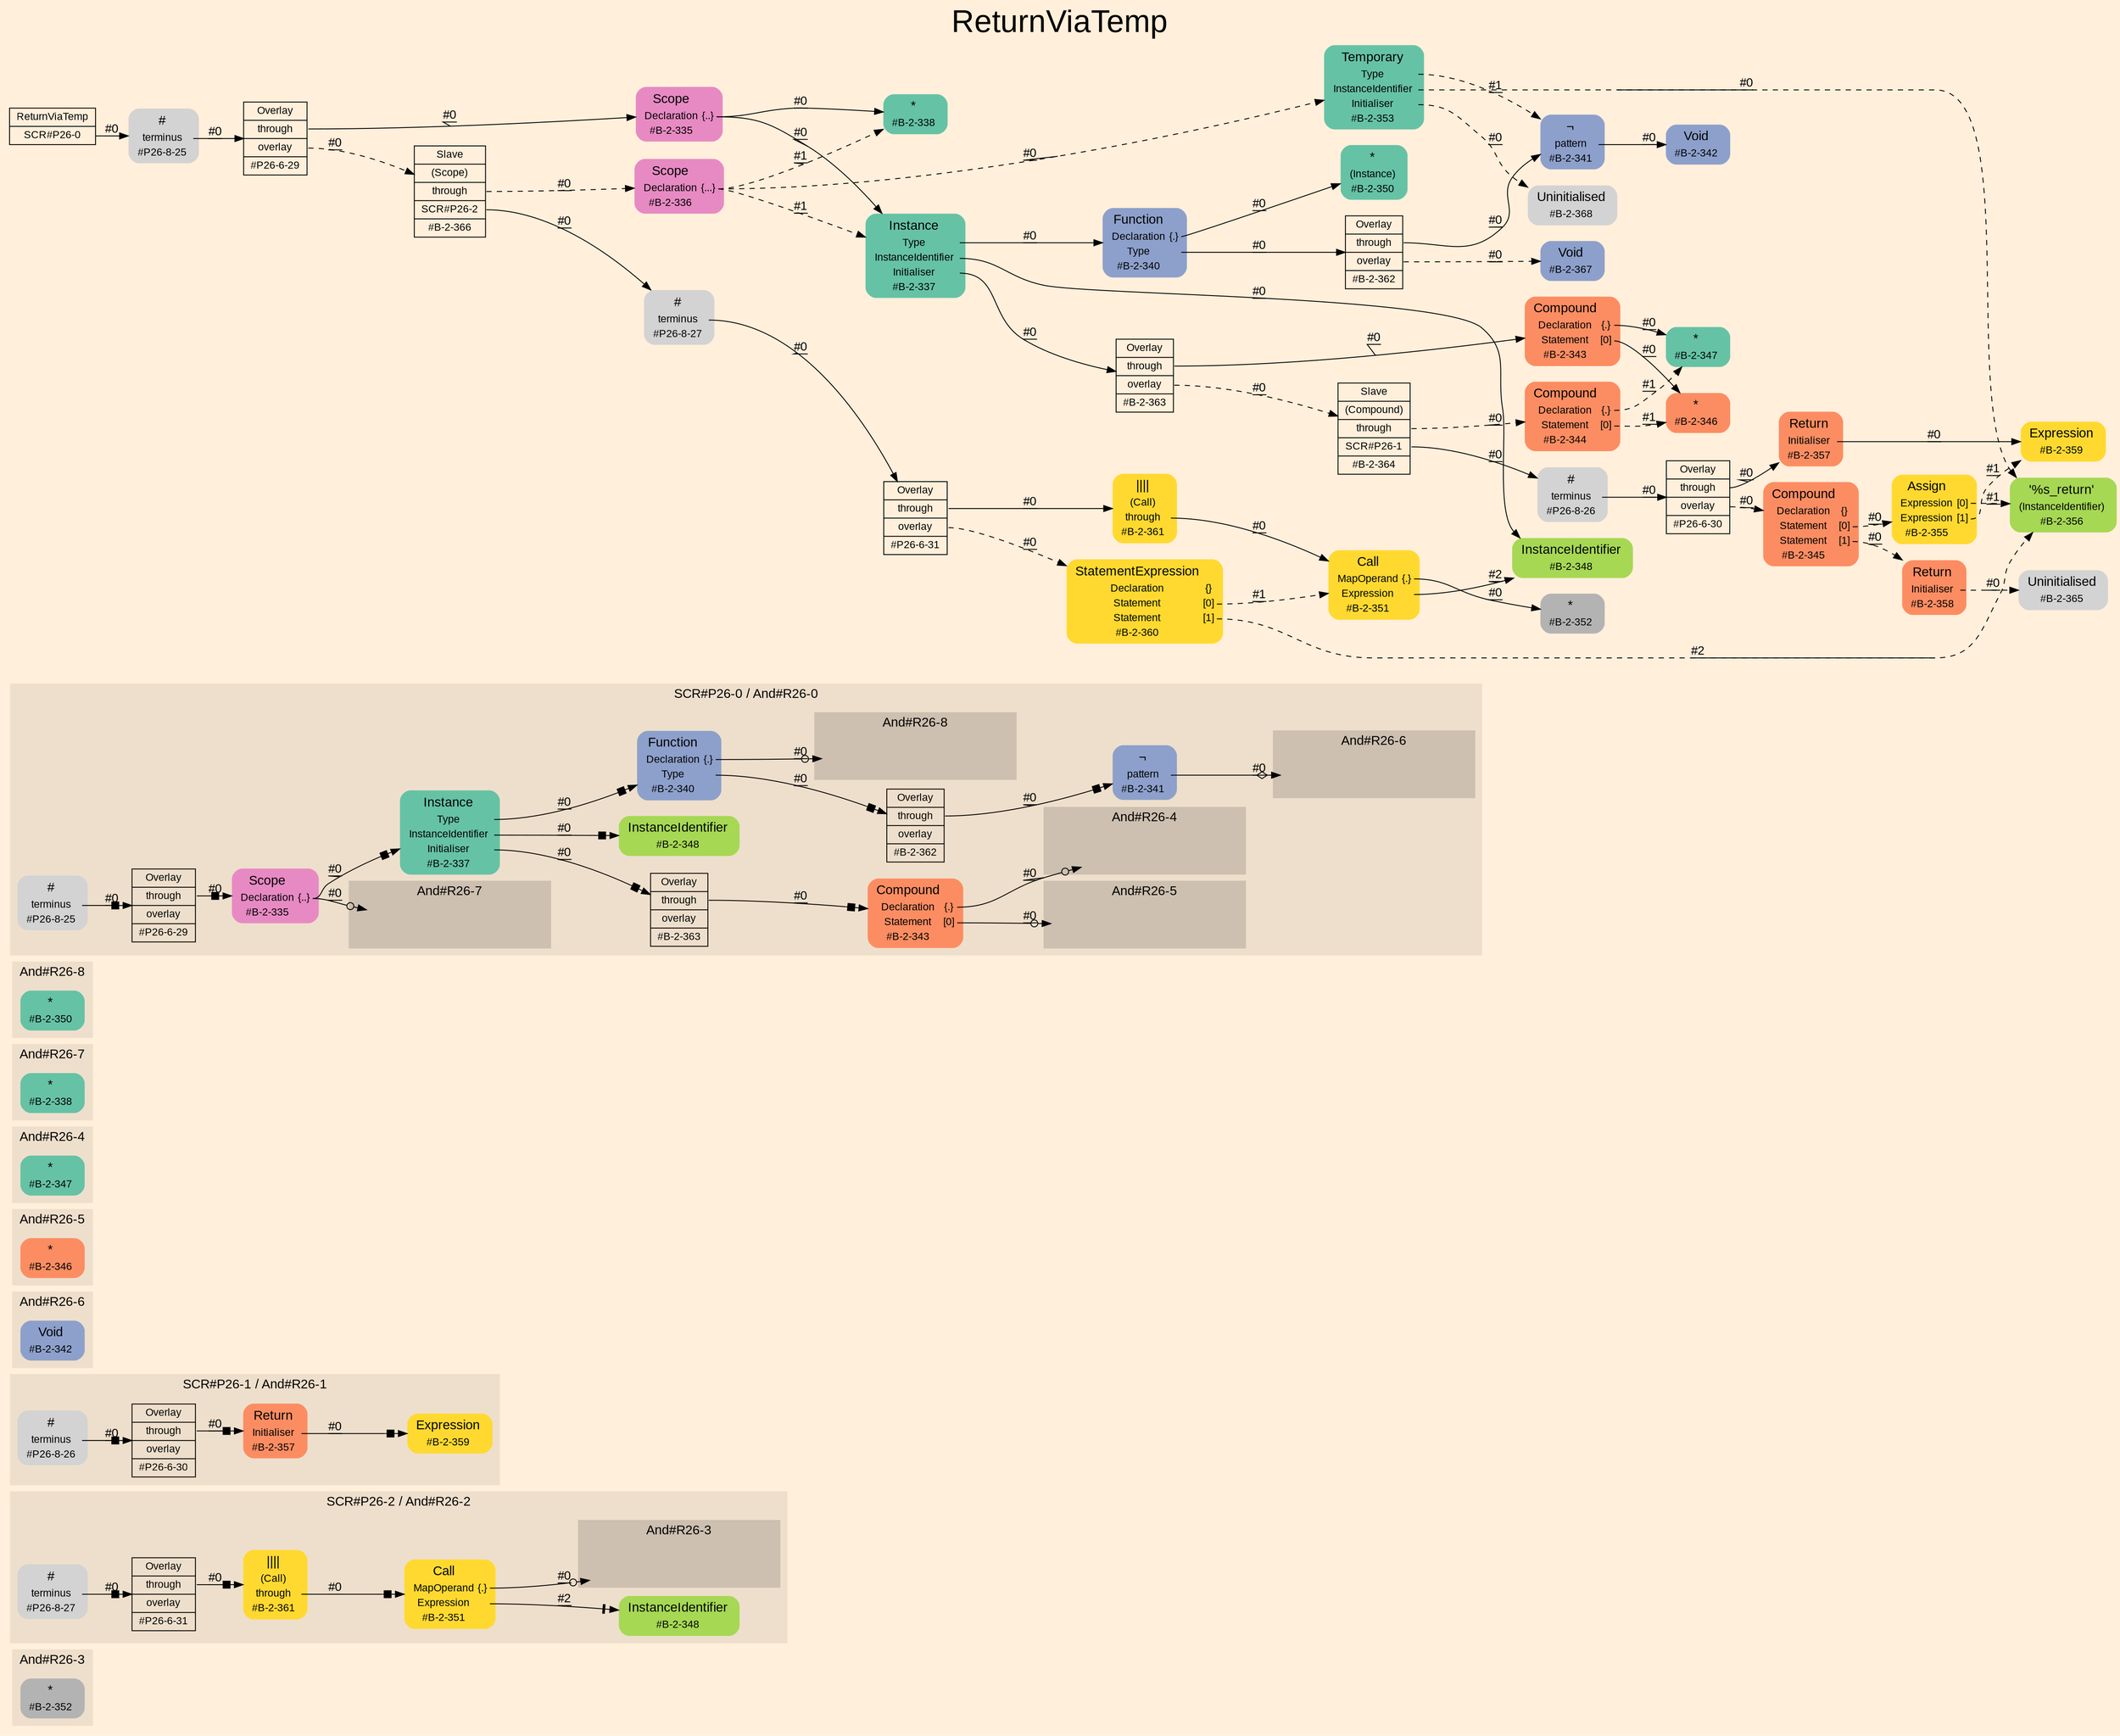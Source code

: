digraph "ReturnViaTemp" {
label = "ReturnViaTemp"
labelloc = t
fontsize = "36"
graph [
    rankdir = "LR"
    ranksep = 0.3
    bgcolor = antiquewhite1
    color = black
    fontcolor = black
    fontname = "Arial"
];
node [
    fontname = "Arial"
];
edge [
    fontname = "Arial"
];

// -------------------- figure And#R26-3 --------------------
// -------- region And#R26-3 ----------
subgraph "clusterAnd#R26-3" {
    label = "And#R26-3"
    style = "filled"
    color = antiquewhite2
    fontsize = "15"
    // -------- block And#R26-3/#B-2-352 ----------
    "And#R26-3/#B-2-352" [
        shape = "plaintext"
        fillcolor = "/set28/8"
        label = <<TABLE BORDER="0" CELLBORDER="0" CELLSPACING="0">
         <TR><TD><FONT POINT-SIZE="15.0">*</FONT></TD><TD></TD></TR>
         <TR><TD>#B-2-352</TD><TD PORT="port0"></TD></TR>
        </TABLE>>
        style = "rounded,filled"
        fontsize = "12"
    ];
    
}


// -------------------- figure And#R26-2 --------------------
// -------- block And#R26-2/#B-2-348 ----------
"And#R26-2/#B-2-348" [
    shape = "plaintext"
    fillcolor = "/set28/5"
    label = <<TABLE BORDER="0" CELLBORDER="0" CELLSPACING="0">
     <TR><TD><FONT POINT-SIZE="15.0">InstanceIdentifier</FONT></TD><TD></TD></TR>
     <TR><TD>#B-2-348</TD><TD PORT="port0"></TD></TR>
    </TABLE>>
    style = "rounded,filled"
    fontsize = "12"
];

// -------- region And#R26-2 ----------
subgraph "clusterAnd#R26-2" {
    label = "SCR#P26-2 / And#R26-2"
    style = "filled"
    color = antiquewhite2
    fontsize = "15"
    // -------- block And#R26-2/#B-2-351 ----------
    "And#R26-2/#B-2-351" [
        shape = "plaintext"
        fillcolor = "/set28/6"
        label = <<TABLE BORDER="0" CELLBORDER="0" CELLSPACING="0">
         <TR><TD><FONT POINT-SIZE="15.0">Call</FONT></TD><TD></TD></TR>
         <TR><TD>MapOperand</TD><TD PORT="port0">{.}</TD></TR>
         <TR><TD>Expression</TD><TD PORT="port1"></TD></TR>
         <TR><TD>#B-2-351</TD><TD PORT="port2"></TD></TR>
        </TABLE>>
        style = "rounded,filled"
        fontsize = "12"
    ];
    
    "And#R26-2/#B-2-351":port0 -> "And#R26-2/And#R26-3/#B-2-352" [
        arrowhead="normalnoneodot"
        label = "#0"
        decorate = true
        color = black
        fontcolor = black
    ];
    
    "And#R26-2/#B-2-351":port1 -> "And#R26-2/#B-2-348" [
        arrowhead="normalnonetee"
        label = "#2"
        decorate = true
        color = black
        fontcolor = black
    ];
    
    // -------- block And#R26-2/#B-2-361 ----------
    "And#R26-2/#B-2-361" [
        shape = "plaintext"
        fillcolor = "/set28/6"
        label = <<TABLE BORDER="0" CELLBORDER="0" CELLSPACING="0">
         <TR><TD><FONT POINT-SIZE="15.0">||||</FONT></TD><TD></TD></TR>
         <TR><TD>(Call)</TD><TD PORT="port0"></TD></TR>
         <TR><TD>through</TD><TD PORT="port1"></TD></TR>
         <TR><TD>#B-2-361</TD><TD PORT="port2"></TD></TR>
        </TABLE>>
        style = "rounded,filled"
        fontsize = "12"
    ];
    
    "And#R26-2/#B-2-361":port1 -> "And#R26-2/#B-2-351" [
        arrowhead="normalnonebox"
        label = "#0"
        decorate = true
        color = black
        fontcolor = black
    ];
    
    // -------- block And#R26-2/#P26-6-31 ----------
    "And#R26-2/#P26-6-31" [
        shape = "record"
        fillcolor = antiquewhite2
        label = "<fixed> Overlay | <port0> through | <port1> overlay | <port2> #P26-6-31"
        style = "filled"
        fontsize = "12"
        color = black
        fontcolor = black
    ];
    
    "And#R26-2/#P26-6-31":port0 -> "And#R26-2/#B-2-361" [
        arrowhead="normalnonebox"
        label = "#0"
        decorate = true
        color = black
        fontcolor = black
    ];
    
    // -------- block And#R26-2/#P26-8-27 ----------
    "And#R26-2/#P26-8-27" [
        shape = "plaintext"
        label = <<TABLE BORDER="0" CELLBORDER="0" CELLSPACING="0">
         <TR><TD><FONT POINT-SIZE="15.0">#</FONT></TD><TD></TD></TR>
         <TR><TD>terminus</TD><TD PORT="port0"></TD></TR>
         <TR><TD>#P26-8-27</TD><TD PORT="port1"></TD></TR>
        </TABLE>>
        style = "rounded,filled"
        fontsize = "12"
    ];
    
    "And#R26-2/#P26-8-27":port0 -> "And#R26-2/#P26-6-31" [
        arrowhead="normalnonebox"
        label = "#0"
        decorate = true
        color = black
        fontcolor = black
    ];
    
    // -------- region And#R26-2/And#R26-3 ----------
    subgraph "clusterAnd#R26-2/And#R26-3" {
        label = "And#R26-3"
        style = "filled"
        color = antiquewhite3
        fontsize = "15"
        // -------- block And#R26-2/And#R26-3/#B-2-352 ----------
        "And#R26-2/And#R26-3/#B-2-352" [
            shape = "none"
            style = "invisible"
        ];
        
    }
    
}


// -------------------- figure And#R26-1 --------------------
// -------- region And#R26-1 ----------
subgraph "clusterAnd#R26-1" {
    label = "SCR#P26-1 / And#R26-1"
    style = "filled"
    color = antiquewhite2
    fontsize = "15"
    // -------- block And#R26-1/#B-2-357 ----------
    "And#R26-1/#B-2-357" [
        shape = "plaintext"
        fillcolor = "/set28/2"
        label = <<TABLE BORDER="0" CELLBORDER="0" CELLSPACING="0">
         <TR><TD><FONT POINT-SIZE="15.0">Return</FONT></TD><TD></TD></TR>
         <TR><TD>Initialiser</TD><TD PORT="port0"></TD></TR>
         <TR><TD>#B-2-357</TD><TD PORT="port1"></TD></TR>
        </TABLE>>
        style = "rounded,filled"
        fontsize = "12"
    ];
    
    "And#R26-1/#B-2-357":port0 -> "And#R26-1/#B-2-359" [
        arrowhead="normalnonebox"
        label = "#0"
        decorate = true
        color = black
        fontcolor = black
    ];
    
    // -------- block And#R26-1/#B-2-359 ----------
    "And#R26-1/#B-2-359" [
        shape = "plaintext"
        fillcolor = "/set28/6"
        label = <<TABLE BORDER="0" CELLBORDER="0" CELLSPACING="0">
         <TR><TD><FONT POINT-SIZE="15.0">Expression</FONT></TD><TD></TD></TR>
         <TR><TD>#B-2-359</TD><TD PORT="port0"></TD></TR>
        </TABLE>>
        style = "rounded,filled"
        fontsize = "12"
    ];
    
    // -------- block And#R26-1/#P26-6-30 ----------
    "And#R26-1/#P26-6-30" [
        shape = "record"
        fillcolor = antiquewhite2
        label = "<fixed> Overlay | <port0> through | <port1> overlay | <port2> #P26-6-30"
        style = "filled"
        fontsize = "12"
        color = black
        fontcolor = black
    ];
    
    "And#R26-1/#P26-6-30":port0 -> "And#R26-1/#B-2-357" [
        arrowhead="normalnonebox"
        label = "#0"
        decorate = true
        color = black
        fontcolor = black
    ];
    
    // -------- block And#R26-1/#P26-8-26 ----------
    "And#R26-1/#P26-8-26" [
        shape = "plaintext"
        label = <<TABLE BORDER="0" CELLBORDER="0" CELLSPACING="0">
         <TR><TD><FONT POINT-SIZE="15.0">#</FONT></TD><TD></TD></TR>
         <TR><TD>terminus</TD><TD PORT="port0"></TD></TR>
         <TR><TD>#P26-8-26</TD><TD PORT="port1"></TD></TR>
        </TABLE>>
        style = "rounded,filled"
        fontsize = "12"
    ];
    
    "And#R26-1/#P26-8-26":port0 -> "And#R26-1/#P26-6-30" [
        arrowhead="normalnonebox"
        label = "#0"
        decorate = true
        color = black
        fontcolor = black
    ];
    
}


// -------------------- figure And#R26-6 --------------------
// -------- region And#R26-6 ----------
subgraph "clusterAnd#R26-6" {
    label = "And#R26-6"
    style = "filled"
    color = antiquewhite2
    fontsize = "15"
    // -------- block And#R26-6/#B-2-342 ----------
    "And#R26-6/#B-2-342" [
        shape = "plaintext"
        fillcolor = "/set28/3"
        label = <<TABLE BORDER="0" CELLBORDER="0" CELLSPACING="0">
         <TR><TD><FONT POINT-SIZE="15.0">Void</FONT></TD><TD></TD></TR>
         <TR><TD>#B-2-342</TD><TD PORT="port0"></TD></TR>
        </TABLE>>
        style = "rounded,filled"
        fontsize = "12"
    ];
    
}


// -------------------- figure And#R26-5 --------------------
// -------- region And#R26-5 ----------
subgraph "clusterAnd#R26-5" {
    label = "And#R26-5"
    style = "filled"
    color = antiquewhite2
    fontsize = "15"
    // -------- block And#R26-5/#B-2-346 ----------
    "And#R26-5/#B-2-346" [
        shape = "plaintext"
        fillcolor = "/set28/2"
        label = <<TABLE BORDER="0" CELLBORDER="0" CELLSPACING="0">
         <TR><TD><FONT POINT-SIZE="15.0">*</FONT></TD><TD></TD></TR>
         <TR><TD>#B-2-346</TD><TD PORT="port0"></TD></TR>
        </TABLE>>
        style = "rounded,filled"
        fontsize = "12"
    ];
    
}


// -------------------- figure And#R26-4 --------------------
// -------- region And#R26-4 ----------
subgraph "clusterAnd#R26-4" {
    label = "And#R26-4"
    style = "filled"
    color = antiquewhite2
    fontsize = "15"
    // -------- block And#R26-4/#B-2-347 ----------
    "And#R26-4/#B-2-347" [
        shape = "plaintext"
        fillcolor = "/set28/1"
        label = <<TABLE BORDER="0" CELLBORDER="0" CELLSPACING="0">
         <TR><TD><FONT POINT-SIZE="15.0">*</FONT></TD><TD></TD></TR>
         <TR><TD>#B-2-347</TD><TD PORT="port0"></TD></TR>
        </TABLE>>
        style = "rounded,filled"
        fontsize = "12"
    ];
    
}


// -------------------- figure And#R26-7 --------------------
// -------- region And#R26-7 ----------
subgraph "clusterAnd#R26-7" {
    label = "And#R26-7"
    style = "filled"
    color = antiquewhite2
    fontsize = "15"
    // -------- block And#R26-7/#B-2-338 ----------
    "And#R26-7/#B-2-338" [
        shape = "plaintext"
        fillcolor = "/set28/1"
        label = <<TABLE BORDER="0" CELLBORDER="0" CELLSPACING="0">
         <TR><TD><FONT POINT-SIZE="15.0">*</FONT></TD><TD></TD></TR>
         <TR><TD>#B-2-338</TD><TD PORT="port0"></TD></TR>
        </TABLE>>
        style = "rounded,filled"
        fontsize = "12"
    ];
    
}


// -------------------- figure And#R26-8 --------------------
// -------- region And#R26-8 ----------
subgraph "clusterAnd#R26-8" {
    label = "And#R26-8"
    style = "filled"
    color = antiquewhite2
    fontsize = "15"
    // -------- block And#R26-8/#B-2-350 ----------
    "And#R26-8/#B-2-350" [
        shape = "plaintext"
        fillcolor = "/set28/1"
        label = <<TABLE BORDER="0" CELLBORDER="0" CELLSPACING="0">
         <TR><TD><FONT POINT-SIZE="15.0">*</FONT></TD><TD></TD></TR>
         <TR><TD>#B-2-350</TD><TD PORT="port0"></TD></TR>
        </TABLE>>
        style = "rounded,filled"
        fontsize = "12"
    ];
    
}


// -------------------- figure And#R26-0 --------------------
// -------- region And#R26-0 ----------
subgraph "clusterAnd#R26-0" {
    label = "SCR#P26-0 / And#R26-0"
    style = "filled"
    color = antiquewhite2
    fontsize = "15"
    // -------- block And#R26-0/#B-2-335 ----------
    "And#R26-0/#B-2-335" [
        shape = "plaintext"
        fillcolor = "/set28/4"
        label = <<TABLE BORDER="0" CELLBORDER="0" CELLSPACING="0">
         <TR><TD><FONT POINT-SIZE="15.0">Scope</FONT></TD><TD></TD></TR>
         <TR><TD>Declaration</TD><TD PORT="port0">{..}</TD></TR>
         <TR><TD>#B-2-335</TD><TD PORT="port1"></TD></TR>
        </TABLE>>
        style = "rounded,filled"
        fontsize = "12"
    ];
    
    "And#R26-0/#B-2-335":port0 -> "And#R26-0/And#R26-7/#B-2-338" [
        arrowhead="normalnoneodot"
        label = "#0"
        decorate = true
        color = black
        fontcolor = black
    ];
    
    "And#R26-0/#B-2-335":port0 -> "And#R26-0/#B-2-337" [
        arrowhead="normalnonebox"
        label = "#0"
        decorate = true
        color = black
        fontcolor = black
    ];
    
    // -------- block And#R26-0/#B-2-337 ----------
    "And#R26-0/#B-2-337" [
        shape = "plaintext"
        fillcolor = "/set28/1"
        label = <<TABLE BORDER="0" CELLBORDER="0" CELLSPACING="0">
         <TR><TD><FONT POINT-SIZE="15.0">Instance</FONT></TD><TD></TD></TR>
         <TR><TD>Type</TD><TD PORT="port0"></TD></TR>
         <TR><TD>InstanceIdentifier</TD><TD PORT="port1"></TD></TR>
         <TR><TD>Initialiser</TD><TD PORT="port2"></TD></TR>
         <TR><TD>#B-2-337</TD><TD PORT="port3"></TD></TR>
        </TABLE>>
        style = "rounded,filled"
        fontsize = "12"
    ];
    
    "And#R26-0/#B-2-337":port0 -> "And#R26-0/#B-2-340" [
        arrowhead="normalnonebox"
        label = "#0"
        decorate = true
        color = black
        fontcolor = black
    ];
    
    "And#R26-0/#B-2-337":port1 -> "And#R26-0/#B-2-348" [
        arrowhead="normalnonebox"
        label = "#0"
        decorate = true
        color = black
        fontcolor = black
    ];
    
    "And#R26-0/#B-2-337":port2 -> "And#R26-0/#B-2-363" [
        arrowhead="normalnonebox"
        label = "#0"
        decorate = true
        color = black
        fontcolor = black
    ];
    
    // -------- block And#R26-0/#B-2-340 ----------
    "And#R26-0/#B-2-340" [
        shape = "plaintext"
        fillcolor = "/set28/3"
        label = <<TABLE BORDER="0" CELLBORDER="0" CELLSPACING="0">
         <TR><TD><FONT POINT-SIZE="15.0">Function</FONT></TD><TD></TD></TR>
         <TR><TD>Declaration</TD><TD PORT="port0">{.}</TD></TR>
         <TR><TD>Type</TD><TD PORT="port1"></TD></TR>
         <TR><TD>#B-2-340</TD><TD PORT="port2"></TD></TR>
        </TABLE>>
        style = "rounded,filled"
        fontsize = "12"
    ];
    
    "And#R26-0/#B-2-340":port0 -> "And#R26-0/And#R26-8/#B-2-350" [
        arrowhead="normalnoneodot"
        label = "#0"
        decorate = true
        color = black
        fontcolor = black
    ];
    
    "And#R26-0/#B-2-340":port1 -> "And#R26-0/#B-2-362" [
        arrowhead="normalnonebox"
        label = "#0"
        decorate = true
        color = black
        fontcolor = black
    ];
    
    // -------- block And#R26-0/#B-2-341 ----------
    "And#R26-0/#B-2-341" [
        shape = "plaintext"
        fillcolor = "/set28/3"
        label = <<TABLE BORDER="0" CELLBORDER="0" CELLSPACING="0">
         <TR><TD><FONT POINT-SIZE="15.0">¬</FONT></TD><TD></TD></TR>
         <TR><TD>pattern</TD><TD PORT="port0"></TD></TR>
         <TR><TD>#B-2-341</TD><TD PORT="port1"></TD></TR>
        </TABLE>>
        style = "rounded,filled"
        fontsize = "12"
    ];
    
    "And#R26-0/#B-2-341":port0 -> "And#R26-0/And#R26-6/#B-2-342" [
        arrowhead="normalnoneodiamond"
        label = "#0"
        decorate = true
        color = black
        fontcolor = black
    ];
    
    // -------- block And#R26-0/#B-2-343 ----------
    "And#R26-0/#B-2-343" [
        shape = "plaintext"
        fillcolor = "/set28/2"
        label = <<TABLE BORDER="0" CELLBORDER="0" CELLSPACING="0">
         <TR><TD><FONT POINT-SIZE="15.0">Compound</FONT></TD><TD></TD></TR>
         <TR><TD>Declaration</TD><TD PORT="port0">{.}</TD></TR>
         <TR><TD>Statement</TD><TD PORT="port1">[0]</TD></TR>
         <TR><TD>#B-2-343</TD><TD PORT="port2"></TD></TR>
        </TABLE>>
        style = "rounded,filled"
        fontsize = "12"
    ];
    
    "And#R26-0/#B-2-343":port0 -> "And#R26-0/And#R26-4/#B-2-347" [
        arrowhead="normalnoneodot"
        label = "#0"
        decorate = true
        color = black
        fontcolor = black
    ];
    
    "And#R26-0/#B-2-343":port1 -> "And#R26-0/And#R26-5/#B-2-346" [
        arrowhead="normalnoneodot"
        label = "#0"
        decorate = true
        color = black
        fontcolor = black
    ];
    
    // -------- block And#R26-0/#B-2-348 ----------
    "And#R26-0/#B-2-348" [
        shape = "plaintext"
        fillcolor = "/set28/5"
        label = <<TABLE BORDER="0" CELLBORDER="0" CELLSPACING="0">
         <TR><TD><FONT POINT-SIZE="15.0">InstanceIdentifier</FONT></TD><TD></TD></TR>
         <TR><TD>#B-2-348</TD><TD PORT="port0"></TD></TR>
        </TABLE>>
        style = "rounded,filled"
        fontsize = "12"
    ];
    
    // -------- block And#R26-0/#B-2-362 ----------
    "And#R26-0/#B-2-362" [
        shape = "record"
        fillcolor = antiquewhite2
        label = "<fixed> Overlay | <port0> through | <port1> overlay | <port2> #B-2-362"
        style = "filled"
        fontsize = "12"
        color = black
        fontcolor = black
    ];
    
    "And#R26-0/#B-2-362":port0 -> "And#R26-0/#B-2-341" [
        arrowhead="normalnonebox"
        label = "#0"
        decorate = true
        color = black
        fontcolor = black
    ];
    
    // -------- block And#R26-0/#B-2-363 ----------
    "And#R26-0/#B-2-363" [
        shape = "record"
        fillcolor = antiquewhite2
        label = "<fixed> Overlay | <port0> through | <port1> overlay | <port2> #B-2-363"
        style = "filled"
        fontsize = "12"
        color = black
        fontcolor = black
    ];
    
    "And#R26-0/#B-2-363":port0 -> "And#R26-0/#B-2-343" [
        arrowhead="normalnonebox"
        label = "#0"
        decorate = true
        color = black
        fontcolor = black
    ];
    
    // -------- block And#R26-0/#P26-6-29 ----------
    "And#R26-0/#P26-6-29" [
        shape = "record"
        fillcolor = antiquewhite2
        label = "<fixed> Overlay | <port0> through | <port1> overlay | <port2> #P26-6-29"
        style = "filled"
        fontsize = "12"
        color = black
        fontcolor = black
    ];
    
    "And#R26-0/#P26-6-29":port0 -> "And#R26-0/#B-2-335" [
        arrowhead="normalnonebox"
        label = "#0"
        decorate = true
        color = black
        fontcolor = black
    ];
    
    // -------- block And#R26-0/#P26-8-25 ----------
    "And#R26-0/#P26-8-25" [
        shape = "plaintext"
        label = <<TABLE BORDER="0" CELLBORDER="0" CELLSPACING="0">
         <TR><TD><FONT POINT-SIZE="15.0">#</FONT></TD><TD></TD></TR>
         <TR><TD>terminus</TD><TD PORT="port0"></TD></TR>
         <TR><TD>#P26-8-25</TD><TD PORT="port1"></TD></TR>
        </TABLE>>
        style = "rounded,filled"
        fontsize = "12"
    ];
    
    "And#R26-0/#P26-8-25":port0 -> "And#R26-0/#P26-6-29" [
        arrowhead="normalnonebox"
        label = "#0"
        decorate = true
        color = black
        fontcolor = black
    ];
    
    // -------- region And#R26-0/And#R26-4 ----------
    subgraph "clusterAnd#R26-0/And#R26-4" {
        label = "And#R26-4"
        style = "filled"
        color = antiquewhite3
        fontsize = "15"
        // -------- block And#R26-0/And#R26-4/#B-2-347 ----------
        "And#R26-0/And#R26-4/#B-2-347" [
            shape = "none"
            style = "invisible"
        ];
        
    }
    
    // -------- region And#R26-0/And#R26-5 ----------
    subgraph "clusterAnd#R26-0/And#R26-5" {
        label = "And#R26-5"
        style = "filled"
        color = antiquewhite3
        fontsize = "15"
        // -------- block And#R26-0/And#R26-5/#B-2-346 ----------
        "And#R26-0/And#R26-5/#B-2-346" [
            shape = "none"
            style = "invisible"
        ];
        
    }
    
    // -------- region And#R26-0/And#R26-6 ----------
    subgraph "clusterAnd#R26-0/And#R26-6" {
        label = "And#R26-6"
        style = "filled"
        color = antiquewhite3
        fontsize = "15"
        // -------- block And#R26-0/And#R26-6/#B-2-342 ----------
        "And#R26-0/And#R26-6/#B-2-342" [
            shape = "none"
            style = "invisible"
        ];
        
    }
    
    // -------- region And#R26-0/And#R26-7 ----------
    subgraph "clusterAnd#R26-0/And#R26-7" {
        label = "And#R26-7"
        style = "filled"
        color = antiquewhite3
        fontsize = "15"
        // -------- block And#R26-0/And#R26-7/#B-2-338 ----------
        "And#R26-0/And#R26-7/#B-2-338" [
            shape = "none"
            style = "invisible"
        ];
        
    }
    
    // -------- region And#R26-0/And#R26-8 ----------
    subgraph "clusterAnd#R26-0/And#R26-8" {
        label = "And#R26-8"
        style = "filled"
        color = antiquewhite3
        fontsize = "15"
        // -------- block And#R26-0/And#R26-8/#B-2-350 ----------
        "And#R26-0/And#R26-8/#B-2-350" [
            shape = "none"
            style = "invisible"
        ];
        
    }
    
}


// -------------------- transformation figure --------------------
// -------- block CR#P26-0 ----------
"CR#P26-0" [
    shape = "record"
    fillcolor = antiquewhite1
    label = "<fixed> ReturnViaTemp | <port0> SCR#P26-0"
    style = "filled"
    fontsize = "12"
    color = black
    fontcolor = black
];

"CR#P26-0":port0 -> "#P26-8-25" [
    label = "#0"
    decorate = true
    color = black
    fontcolor = black
];

// -------- block #P26-8-25 ----------
"#P26-8-25" [
    shape = "plaintext"
    label = <<TABLE BORDER="0" CELLBORDER="0" CELLSPACING="0">
     <TR><TD><FONT POINT-SIZE="15.0">#</FONT></TD><TD></TD></TR>
     <TR><TD>terminus</TD><TD PORT="port0"></TD></TR>
     <TR><TD>#P26-8-25</TD><TD PORT="port1"></TD></TR>
    </TABLE>>
    style = "rounded,filled"
    fontsize = "12"
];

"#P26-8-25":port0 -> "#P26-6-29" [
    label = "#0"
    decorate = true
    color = black
    fontcolor = black
];

// -------- block #P26-6-29 ----------
"#P26-6-29" [
    shape = "record"
    fillcolor = antiquewhite1
    label = "<fixed> Overlay | <port0> through | <port1> overlay | <port2> #P26-6-29"
    style = "filled"
    fontsize = "12"
    color = black
    fontcolor = black
];

"#P26-6-29":port0 -> "#B-2-335" [
    label = "#0"
    decorate = true
    color = black
    fontcolor = black
];

"#P26-6-29":port1 -> "#B-2-366" [
    style="dashed"
    label = "#0"
    decorate = true
    color = black
    fontcolor = black
];

// -------- block #B-2-335 ----------
"#B-2-335" [
    shape = "plaintext"
    fillcolor = "/set28/4"
    label = <<TABLE BORDER="0" CELLBORDER="0" CELLSPACING="0">
     <TR><TD><FONT POINT-SIZE="15.0">Scope</FONT></TD><TD></TD></TR>
     <TR><TD>Declaration</TD><TD PORT="port0">{..}</TD></TR>
     <TR><TD>#B-2-335</TD><TD PORT="port1"></TD></TR>
    </TABLE>>
    style = "rounded,filled"
    fontsize = "12"
];

"#B-2-335":port0 -> "#B-2-338" [
    label = "#0"
    decorate = true
    color = black
    fontcolor = black
];

"#B-2-335":port0 -> "#B-2-337" [
    label = "#0"
    decorate = true
    color = black
    fontcolor = black
];

// -------- block #B-2-338 ----------
"#B-2-338" [
    shape = "plaintext"
    fillcolor = "/set28/1"
    label = <<TABLE BORDER="0" CELLBORDER="0" CELLSPACING="0">
     <TR><TD><FONT POINT-SIZE="15.0">*</FONT></TD><TD></TD></TR>
     <TR><TD>#B-2-338</TD><TD PORT="port0"></TD></TR>
    </TABLE>>
    style = "rounded,filled"
    fontsize = "12"
];

// -------- block #B-2-337 ----------
"#B-2-337" [
    shape = "plaintext"
    fillcolor = "/set28/1"
    label = <<TABLE BORDER="0" CELLBORDER="0" CELLSPACING="0">
     <TR><TD><FONT POINT-SIZE="15.0">Instance</FONT></TD><TD></TD></TR>
     <TR><TD>Type</TD><TD PORT="port0"></TD></TR>
     <TR><TD>InstanceIdentifier</TD><TD PORT="port1"></TD></TR>
     <TR><TD>Initialiser</TD><TD PORT="port2"></TD></TR>
     <TR><TD>#B-2-337</TD><TD PORT="port3"></TD></TR>
    </TABLE>>
    style = "rounded,filled"
    fontsize = "12"
];

"#B-2-337":port0 -> "#B-2-340" [
    label = "#0"
    decorate = true
    color = black
    fontcolor = black
];

"#B-2-337":port1 -> "#B-2-348" [
    label = "#0"
    decorate = true
    color = black
    fontcolor = black
];

"#B-2-337":port2 -> "#B-2-363" [
    label = "#0"
    decorate = true
    color = black
    fontcolor = black
];

// -------- block #B-2-340 ----------
"#B-2-340" [
    shape = "plaintext"
    fillcolor = "/set28/3"
    label = <<TABLE BORDER="0" CELLBORDER="0" CELLSPACING="0">
     <TR><TD><FONT POINT-SIZE="15.0">Function</FONT></TD><TD></TD></TR>
     <TR><TD>Declaration</TD><TD PORT="port0">{.}</TD></TR>
     <TR><TD>Type</TD><TD PORT="port1"></TD></TR>
     <TR><TD>#B-2-340</TD><TD PORT="port2"></TD></TR>
    </TABLE>>
    style = "rounded,filled"
    fontsize = "12"
];

"#B-2-340":port0 -> "#B-2-350" [
    label = "#0"
    decorate = true
    color = black
    fontcolor = black
];

"#B-2-340":port1 -> "#B-2-362" [
    label = "#0"
    decorate = true
    color = black
    fontcolor = black
];

// -------- block #B-2-350 ----------
"#B-2-350" [
    shape = "plaintext"
    fillcolor = "/set28/1"
    label = <<TABLE BORDER="0" CELLBORDER="0" CELLSPACING="0">
     <TR><TD><FONT POINT-SIZE="15.0">*</FONT></TD><TD></TD></TR>
     <TR><TD>(Instance)</TD><TD PORT="port0"></TD></TR>
     <TR><TD>#B-2-350</TD><TD PORT="port1"></TD></TR>
    </TABLE>>
    style = "rounded,filled"
    fontsize = "12"
];

// -------- block #B-2-362 ----------
"#B-2-362" [
    shape = "record"
    fillcolor = antiquewhite1
    label = "<fixed> Overlay | <port0> through | <port1> overlay | <port2> #B-2-362"
    style = "filled"
    fontsize = "12"
    color = black
    fontcolor = black
];

"#B-2-362":port0 -> "#B-2-341" [
    label = "#0"
    decorate = true
    color = black
    fontcolor = black
];

"#B-2-362":port1 -> "#B-2-367" [
    style="dashed"
    label = "#0"
    decorate = true
    color = black
    fontcolor = black
];

// -------- block #B-2-341 ----------
"#B-2-341" [
    shape = "plaintext"
    fillcolor = "/set28/3"
    label = <<TABLE BORDER="0" CELLBORDER="0" CELLSPACING="0">
     <TR><TD><FONT POINT-SIZE="15.0">¬</FONT></TD><TD></TD></TR>
     <TR><TD>pattern</TD><TD PORT="port0"></TD></TR>
     <TR><TD>#B-2-341</TD><TD PORT="port1"></TD></TR>
    </TABLE>>
    style = "rounded,filled"
    fontsize = "12"
];

"#B-2-341":port0 -> "#B-2-342" [
    label = "#0"
    decorate = true
    color = black
    fontcolor = black
];

// -------- block #B-2-342 ----------
"#B-2-342" [
    shape = "plaintext"
    fillcolor = "/set28/3"
    label = <<TABLE BORDER="0" CELLBORDER="0" CELLSPACING="0">
     <TR><TD><FONT POINT-SIZE="15.0">Void</FONT></TD><TD></TD></TR>
     <TR><TD>#B-2-342</TD><TD PORT="port0"></TD></TR>
    </TABLE>>
    style = "rounded,filled"
    fontsize = "12"
];

// -------- block #B-2-367 ----------
"#B-2-367" [
    shape = "plaintext"
    fillcolor = "/set28/3"
    label = <<TABLE BORDER="0" CELLBORDER="0" CELLSPACING="0">
     <TR><TD><FONT POINT-SIZE="15.0">Void</FONT></TD><TD></TD></TR>
     <TR><TD>#B-2-367</TD><TD PORT="port0"></TD></TR>
    </TABLE>>
    style = "rounded,filled"
    fontsize = "12"
];

// -------- block #B-2-348 ----------
"#B-2-348" [
    shape = "plaintext"
    fillcolor = "/set28/5"
    label = <<TABLE BORDER="0" CELLBORDER="0" CELLSPACING="0">
     <TR><TD><FONT POINT-SIZE="15.0">InstanceIdentifier</FONT></TD><TD></TD></TR>
     <TR><TD>#B-2-348</TD><TD PORT="port0"></TD></TR>
    </TABLE>>
    style = "rounded,filled"
    fontsize = "12"
];

// -------- block #B-2-363 ----------
"#B-2-363" [
    shape = "record"
    fillcolor = antiquewhite1
    label = "<fixed> Overlay | <port0> through | <port1> overlay | <port2> #B-2-363"
    style = "filled"
    fontsize = "12"
    color = black
    fontcolor = black
];

"#B-2-363":port0 -> "#B-2-343" [
    label = "#0"
    decorate = true
    color = black
    fontcolor = black
];

"#B-2-363":port1 -> "#B-2-364" [
    style="dashed"
    label = "#0"
    decorate = true
    color = black
    fontcolor = black
];

// -------- block #B-2-343 ----------
"#B-2-343" [
    shape = "plaintext"
    fillcolor = "/set28/2"
    label = <<TABLE BORDER="0" CELLBORDER="0" CELLSPACING="0">
     <TR><TD><FONT POINT-SIZE="15.0">Compound</FONT></TD><TD></TD></TR>
     <TR><TD>Declaration</TD><TD PORT="port0">{.}</TD></TR>
     <TR><TD>Statement</TD><TD PORT="port1">[0]</TD></TR>
     <TR><TD>#B-2-343</TD><TD PORT="port2"></TD></TR>
    </TABLE>>
    style = "rounded,filled"
    fontsize = "12"
];

"#B-2-343":port0 -> "#B-2-347" [
    label = "#0"
    decorate = true
    color = black
    fontcolor = black
];

"#B-2-343":port1 -> "#B-2-346" [
    label = "#0"
    decorate = true
    color = black
    fontcolor = black
];

// -------- block #B-2-347 ----------
"#B-2-347" [
    shape = "plaintext"
    fillcolor = "/set28/1"
    label = <<TABLE BORDER="0" CELLBORDER="0" CELLSPACING="0">
     <TR><TD><FONT POINT-SIZE="15.0">*</FONT></TD><TD></TD></TR>
     <TR><TD>#B-2-347</TD><TD PORT="port0"></TD></TR>
    </TABLE>>
    style = "rounded,filled"
    fontsize = "12"
];

// -------- block #B-2-346 ----------
"#B-2-346" [
    shape = "plaintext"
    fillcolor = "/set28/2"
    label = <<TABLE BORDER="0" CELLBORDER="0" CELLSPACING="0">
     <TR><TD><FONT POINT-SIZE="15.0">*</FONT></TD><TD></TD></TR>
     <TR><TD>#B-2-346</TD><TD PORT="port0"></TD></TR>
    </TABLE>>
    style = "rounded,filled"
    fontsize = "12"
];

// -------- block #B-2-364 ----------
"#B-2-364" [
    shape = "record"
    fillcolor = antiquewhite1
    label = "<fixed> Slave | <port0> (Compound) | <port1> through | <port2> SCR#P26-1 | <port3> #B-2-364"
    style = "filled"
    fontsize = "12"
    color = black
    fontcolor = black
];

"#B-2-364":port1 -> "#B-2-344" [
    style="dashed"
    label = "#0"
    decorate = true
    color = black
    fontcolor = black
];

"#B-2-364":port2 -> "#P26-8-26" [
    label = "#0"
    decorate = true
    color = black
    fontcolor = black
];

// -------- block #B-2-344 ----------
"#B-2-344" [
    shape = "plaintext"
    fillcolor = "/set28/2"
    label = <<TABLE BORDER="0" CELLBORDER="0" CELLSPACING="0">
     <TR><TD><FONT POINT-SIZE="15.0">Compound</FONT></TD><TD></TD></TR>
     <TR><TD>Declaration</TD><TD PORT="port0">{.}</TD></TR>
     <TR><TD>Statement</TD><TD PORT="port1">[0]</TD></TR>
     <TR><TD>#B-2-344</TD><TD PORT="port2"></TD></TR>
    </TABLE>>
    style = "rounded,filled"
    fontsize = "12"
];

"#B-2-344":port0 -> "#B-2-347" [
    style="dashed"
    label = "#1"
    decorate = true
    color = black
    fontcolor = black
];

"#B-2-344":port1 -> "#B-2-346" [
    style="dashed"
    label = "#1"
    decorate = true
    color = black
    fontcolor = black
];

// -------- block #P26-8-26 ----------
"#P26-8-26" [
    shape = "plaintext"
    label = <<TABLE BORDER="0" CELLBORDER="0" CELLSPACING="0">
     <TR><TD><FONT POINT-SIZE="15.0">#</FONT></TD><TD></TD></TR>
     <TR><TD>terminus</TD><TD PORT="port0"></TD></TR>
     <TR><TD>#P26-8-26</TD><TD PORT="port1"></TD></TR>
    </TABLE>>
    style = "rounded,filled"
    fontsize = "12"
];

"#P26-8-26":port0 -> "#P26-6-30" [
    label = "#0"
    decorate = true
    color = black
    fontcolor = black
];

// -------- block #P26-6-30 ----------
"#P26-6-30" [
    shape = "record"
    fillcolor = antiquewhite1
    label = "<fixed> Overlay | <port0> through | <port1> overlay | <port2> #P26-6-30"
    style = "filled"
    fontsize = "12"
    color = black
    fontcolor = black
];

"#P26-6-30":port0 -> "#B-2-357" [
    label = "#0"
    decorate = true
    color = black
    fontcolor = black
];

"#P26-6-30":port1 -> "#B-2-345" [
    style="dashed"
    label = "#0"
    decorate = true
    color = black
    fontcolor = black
];

// -------- block #B-2-357 ----------
"#B-2-357" [
    shape = "plaintext"
    fillcolor = "/set28/2"
    label = <<TABLE BORDER="0" CELLBORDER="0" CELLSPACING="0">
     <TR><TD><FONT POINT-SIZE="15.0">Return</FONT></TD><TD></TD></TR>
     <TR><TD>Initialiser</TD><TD PORT="port0"></TD></TR>
     <TR><TD>#B-2-357</TD><TD PORT="port1"></TD></TR>
    </TABLE>>
    style = "rounded,filled"
    fontsize = "12"
];

"#B-2-357":port0 -> "#B-2-359" [
    label = "#0"
    decorate = true
    color = black
    fontcolor = black
];

// -------- block #B-2-359 ----------
"#B-2-359" [
    shape = "plaintext"
    fillcolor = "/set28/6"
    label = <<TABLE BORDER="0" CELLBORDER="0" CELLSPACING="0">
     <TR><TD><FONT POINT-SIZE="15.0">Expression</FONT></TD><TD></TD></TR>
     <TR><TD>#B-2-359</TD><TD PORT="port0"></TD></TR>
    </TABLE>>
    style = "rounded,filled"
    fontsize = "12"
];

// -------- block #B-2-345 ----------
"#B-2-345" [
    shape = "plaintext"
    fillcolor = "/set28/2"
    label = <<TABLE BORDER="0" CELLBORDER="0" CELLSPACING="0">
     <TR><TD><FONT POINT-SIZE="15.0">Compound</FONT></TD><TD></TD></TR>
     <TR><TD>Declaration</TD><TD PORT="port0">{}</TD></TR>
     <TR><TD>Statement</TD><TD PORT="port1">[0]</TD></TR>
     <TR><TD>Statement</TD><TD PORT="port2">[1]</TD></TR>
     <TR><TD>#B-2-345</TD><TD PORT="port3"></TD></TR>
    </TABLE>>
    style = "rounded,filled"
    fontsize = "12"
];

"#B-2-345":port1 -> "#B-2-355" [
    style="dashed"
    label = "#0"
    decorate = true
    color = black
    fontcolor = black
];

"#B-2-345":port2 -> "#B-2-358" [
    style="dashed"
    label = "#0"
    decorate = true
    color = black
    fontcolor = black
];

// -------- block #B-2-355 ----------
"#B-2-355" [
    shape = "plaintext"
    fillcolor = "/set28/6"
    label = <<TABLE BORDER="0" CELLBORDER="0" CELLSPACING="0">
     <TR><TD><FONT POINT-SIZE="15.0">Assign</FONT></TD><TD></TD></TR>
     <TR><TD>Expression</TD><TD PORT="port0">[0]</TD></TR>
     <TR><TD>Expression</TD><TD PORT="port1">[1]</TD></TR>
     <TR><TD>#B-2-355</TD><TD PORT="port2"></TD></TR>
    </TABLE>>
    style = "rounded,filled"
    fontsize = "12"
];

"#B-2-355":port0 -> "#B-2-356" [
    style="dashed"
    label = "#1"
    decorate = true
    color = black
    fontcolor = black
];

"#B-2-355":port1 -> "#B-2-359" [
    style="dashed"
    label = "#1"
    decorate = true
    color = black
    fontcolor = black
];

// -------- block #B-2-356 ----------
"#B-2-356" [
    shape = "plaintext"
    fillcolor = "/set28/5"
    label = <<TABLE BORDER="0" CELLBORDER="0" CELLSPACING="0">
     <TR><TD><FONT POINT-SIZE="15.0">'%s_return'</FONT></TD><TD></TD></TR>
     <TR><TD>(InstanceIdentifier)</TD><TD PORT="port0"></TD></TR>
     <TR><TD>#B-2-356</TD><TD PORT="port1"></TD></TR>
    </TABLE>>
    style = "rounded,filled"
    fontsize = "12"
];

// -------- block #B-2-358 ----------
"#B-2-358" [
    shape = "plaintext"
    fillcolor = "/set28/2"
    label = <<TABLE BORDER="0" CELLBORDER="0" CELLSPACING="0">
     <TR><TD><FONT POINT-SIZE="15.0">Return</FONT></TD><TD></TD></TR>
     <TR><TD>Initialiser</TD><TD PORT="port0"></TD></TR>
     <TR><TD>#B-2-358</TD><TD PORT="port1"></TD></TR>
    </TABLE>>
    style = "rounded,filled"
    fontsize = "12"
];

"#B-2-358":port0 -> "#B-2-365" [
    style="dashed"
    label = "#0"
    decorate = true
    color = black
    fontcolor = black
];

// -------- block #B-2-365 ----------
"#B-2-365" [
    shape = "plaintext"
    label = <<TABLE BORDER="0" CELLBORDER="0" CELLSPACING="0">
     <TR><TD><FONT POINT-SIZE="15.0">Uninitialised</FONT></TD><TD></TD></TR>
     <TR><TD>#B-2-365</TD><TD PORT="port0"></TD></TR>
    </TABLE>>
    style = "rounded,filled"
    fontsize = "12"
];

// -------- block #B-2-366 ----------
"#B-2-366" [
    shape = "record"
    fillcolor = antiquewhite1
    label = "<fixed> Slave | <port0> (Scope) | <port1> through | <port2> SCR#P26-2 | <port3> #B-2-366"
    style = "filled"
    fontsize = "12"
    color = black
    fontcolor = black
];

"#B-2-366":port1 -> "#B-2-336" [
    style="dashed"
    label = "#0"
    decorate = true
    color = black
    fontcolor = black
];

"#B-2-366":port2 -> "#P26-8-27" [
    label = "#0"
    decorate = true
    color = black
    fontcolor = black
];

// -------- block #B-2-336 ----------
"#B-2-336" [
    shape = "plaintext"
    fillcolor = "/set28/4"
    label = <<TABLE BORDER="0" CELLBORDER="0" CELLSPACING="0">
     <TR><TD><FONT POINT-SIZE="15.0">Scope</FONT></TD><TD></TD></TR>
     <TR><TD>Declaration</TD><TD PORT="port0">{...}</TD></TR>
     <TR><TD>#B-2-336</TD><TD PORT="port1"></TD></TR>
    </TABLE>>
    style = "rounded,filled"
    fontsize = "12"
];

"#B-2-336":port0 -> "#B-2-338" [
    style="dashed"
    label = "#1"
    decorate = true
    color = black
    fontcolor = black
];

"#B-2-336":port0 -> "#B-2-337" [
    style="dashed"
    label = "#1"
    decorate = true
    color = black
    fontcolor = black
];

"#B-2-336":port0 -> "#B-2-353" [
    style="dashed"
    label = "#0"
    decorate = true
    color = black
    fontcolor = black
];

// -------- block #B-2-353 ----------
"#B-2-353" [
    shape = "plaintext"
    fillcolor = "/set28/1"
    label = <<TABLE BORDER="0" CELLBORDER="0" CELLSPACING="0">
     <TR><TD><FONT POINT-SIZE="15.0">Temporary</FONT></TD><TD></TD></TR>
     <TR><TD>Type</TD><TD PORT="port0"></TD></TR>
     <TR><TD>InstanceIdentifier</TD><TD PORT="port1"></TD></TR>
     <TR><TD>Initialiser</TD><TD PORT="port2"></TD></TR>
     <TR><TD>#B-2-353</TD><TD PORT="port3"></TD></TR>
    </TABLE>>
    style = "rounded,filled"
    fontsize = "12"
];

"#B-2-353":port0 -> "#B-2-341" [
    style="dashed"
    label = "#1"
    decorate = true
    color = black
    fontcolor = black
];

"#B-2-353":port1 -> "#B-2-356" [
    style="dashed"
    label = "#0"
    decorate = true
    color = black
    fontcolor = black
];

"#B-2-353":port2 -> "#B-2-368" [
    style="dashed"
    label = "#0"
    decorate = true
    color = black
    fontcolor = black
];

// -------- block #B-2-368 ----------
"#B-2-368" [
    shape = "plaintext"
    label = <<TABLE BORDER="0" CELLBORDER="0" CELLSPACING="0">
     <TR><TD><FONT POINT-SIZE="15.0">Uninitialised</FONT></TD><TD></TD></TR>
     <TR><TD>#B-2-368</TD><TD PORT="port0"></TD></TR>
    </TABLE>>
    style = "rounded,filled"
    fontsize = "12"
];

// -------- block #P26-8-27 ----------
"#P26-8-27" [
    shape = "plaintext"
    label = <<TABLE BORDER="0" CELLBORDER="0" CELLSPACING="0">
     <TR><TD><FONT POINT-SIZE="15.0">#</FONT></TD><TD></TD></TR>
     <TR><TD>terminus</TD><TD PORT="port0"></TD></TR>
     <TR><TD>#P26-8-27</TD><TD PORT="port1"></TD></TR>
    </TABLE>>
    style = "rounded,filled"
    fontsize = "12"
];

"#P26-8-27":port0 -> "#P26-6-31" [
    label = "#0"
    decorate = true
    color = black
    fontcolor = black
];

// -------- block #P26-6-31 ----------
"#P26-6-31" [
    shape = "record"
    fillcolor = antiquewhite1
    label = "<fixed> Overlay | <port0> through | <port1> overlay | <port2> #P26-6-31"
    style = "filled"
    fontsize = "12"
    color = black
    fontcolor = black
];

"#P26-6-31":port0 -> "#B-2-361" [
    label = "#0"
    decorate = true
    color = black
    fontcolor = black
];

"#P26-6-31":port1 -> "#B-2-360" [
    style="dashed"
    label = "#0"
    decorate = true
    color = black
    fontcolor = black
];

// -------- block #B-2-361 ----------
"#B-2-361" [
    shape = "plaintext"
    fillcolor = "/set28/6"
    label = <<TABLE BORDER="0" CELLBORDER="0" CELLSPACING="0">
     <TR><TD><FONT POINT-SIZE="15.0">||||</FONT></TD><TD></TD></TR>
     <TR><TD>(Call)</TD><TD PORT="port0"></TD></TR>
     <TR><TD>through</TD><TD PORT="port1"></TD></TR>
     <TR><TD>#B-2-361</TD><TD PORT="port2"></TD></TR>
    </TABLE>>
    style = "rounded,filled"
    fontsize = "12"
];

"#B-2-361":port1 -> "#B-2-351" [
    label = "#0"
    decorate = true
    color = black
    fontcolor = black
];

// -------- block #B-2-351 ----------
"#B-2-351" [
    shape = "plaintext"
    fillcolor = "/set28/6"
    label = <<TABLE BORDER="0" CELLBORDER="0" CELLSPACING="0">
     <TR><TD><FONT POINT-SIZE="15.0">Call</FONT></TD><TD></TD></TR>
     <TR><TD>MapOperand</TD><TD PORT="port0">{.}</TD></TR>
     <TR><TD>Expression</TD><TD PORT="port1"></TD></TR>
     <TR><TD>#B-2-351</TD><TD PORT="port2"></TD></TR>
    </TABLE>>
    style = "rounded,filled"
    fontsize = "12"
];

"#B-2-351":port0 -> "#B-2-352" [
    label = "#0"
    decorate = true
    color = black
    fontcolor = black
];

"#B-2-351":port1 -> "#B-2-348" [
    label = "#2"
    decorate = true
    color = black
    fontcolor = black
];

// -------- block #B-2-352 ----------
"#B-2-352" [
    shape = "plaintext"
    fillcolor = "/set28/8"
    label = <<TABLE BORDER="0" CELLBORDER="0" CELLSPACING="0">
     <TR><TD><FONT POINT-SIZE="15.0">*</FONT></TD><TD></TD></TR>
     <TR><TD>#B-2-352</TD><TD PORT="port0"></TD></TR>
    </TABLE>>
    style = "rounded,filled"
    fontsize = "12"
];

// -------- block #B-2-360 ----------
"#B-2-360" [
    shape = "plaintext"
    fillcolor = "/set28/6"
    label = <<TABLE BORDER="0" CELLBORDER="0" CELLSPACING="0">
     <TR><TD><FONT POINT-SIZE="15.0">StatementExpression</FONT></TD><TD></TD></TR>
     <TR><TD>Declaration</TD><TD PORT="port0">{}</TD></TR>
     <TR><TD>Statement</TD><TD PORT="port1">[0]</TD></TR>
     <TR><TD>Statement</TD><TD PORT="port2">[1]</TD></TR>
     <TR><TD>#B-2-360</TD><TD PORT="port3"></TD></TR>
    </TABLE>>
    style = "rounded,filled"
    fontsize = "12"
];

"#B-2-360":port1 -> "#B-2-351" [
    style="dashed"
    label = "#1"
    decorate = true
    color = black
    fontcolor = black
];

"#B-2-360":port2 -> "#B-2-356" [
    style="dashed"
    label = "#2"
    decorate = true
    color = black
    fontcolor = black
];


}
